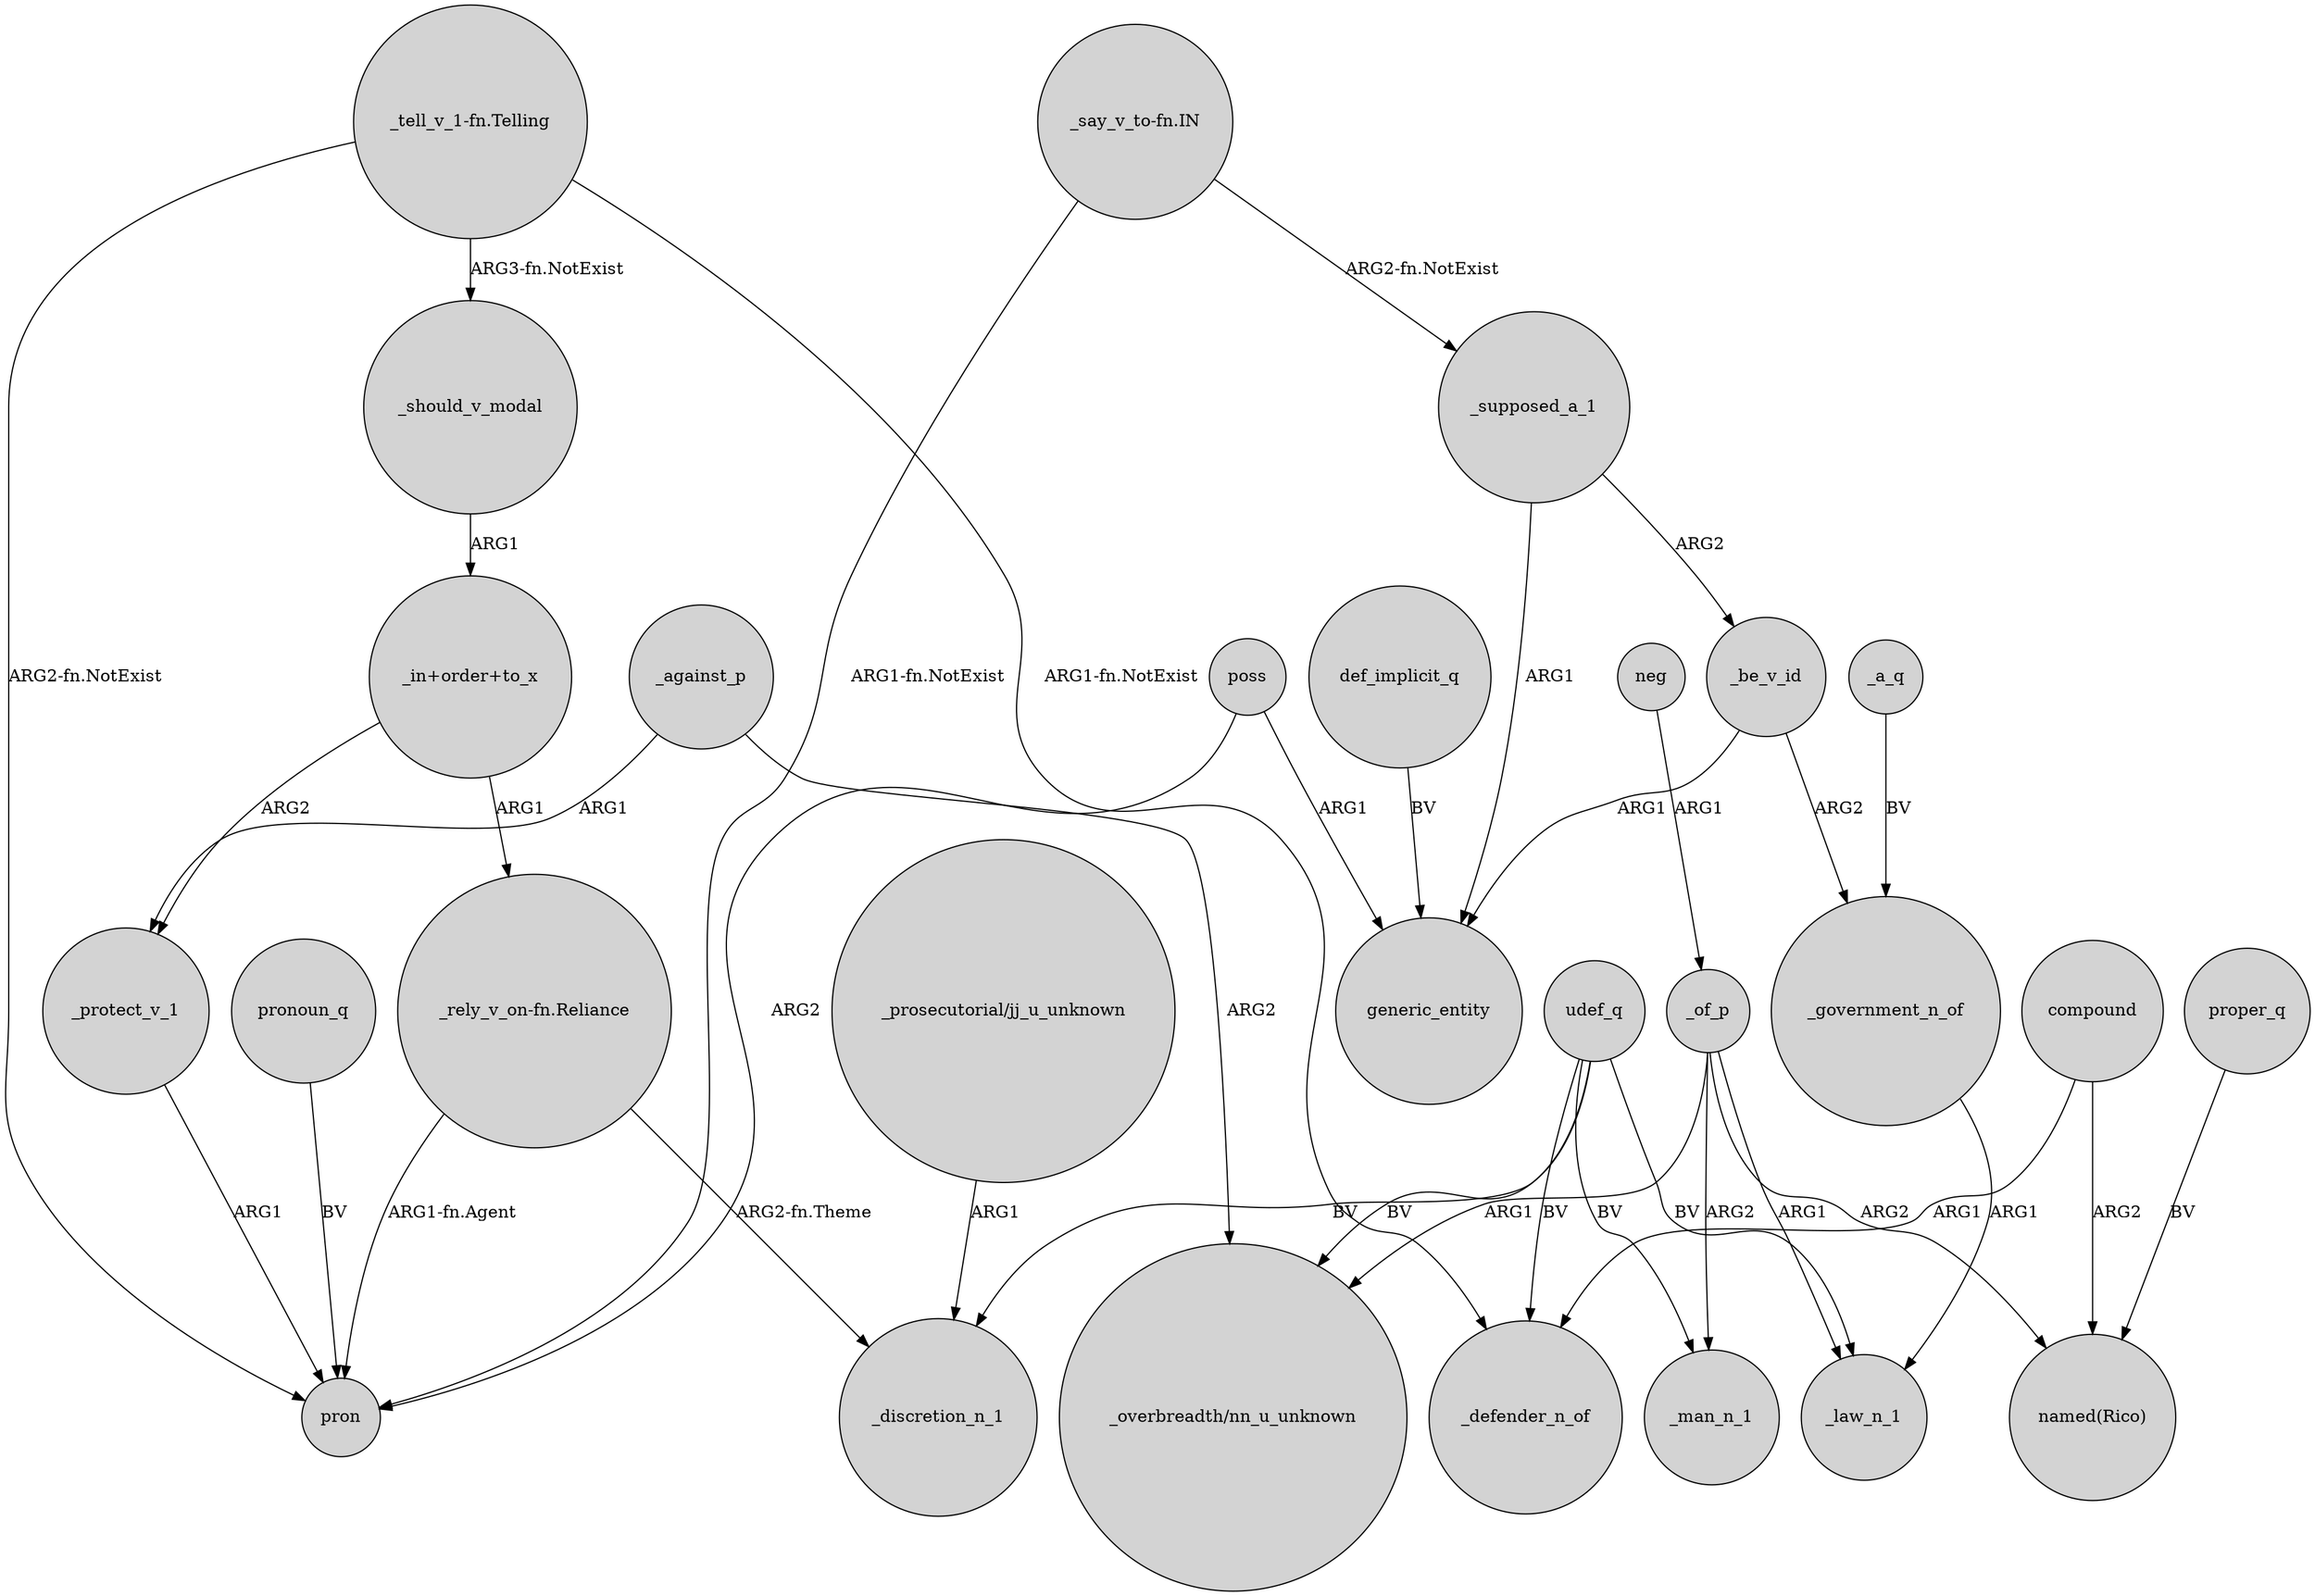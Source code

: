 digraph {
	node [shape=circle style=filled]
	"_in+order+to_x" -> "_rely_v_on-fn.Reliance" [label=ARG1]
	proper_q -> "named(Rico)" [label=BV]
	poss -> generic_entity [label=ARG1]
	poss -> pron [label=ARG2]
	"_in+order+to_x" -> _protect_v_1 [label=ARG2]
	compound -> "named(Rico)" [label=ARG2]
	udef_q -> _discretion_n_1 [label=BV]
	_of_p -> "_overbreadth/nn_u_unknown" [label=ARG1]
	_should_v_modal -> "_in+order+to_x" [label=ARG1]
	neg -> _of_p [label=ARG1]
	"_say_v_to-fn.IN" -> pron [label="ARG1-fn.NotExist"]
	"_rely_v_on-fn.Reliance" -> pron [label="ARG1-fn.Agent"]
	_against_p -> "_overbreadth/nn_u_unknown" [label=ARG2]
	_against_p -> _protect_v_1 [label=ARG1]
	_be_v_id -> generic_entity [label=ARG1]
	_be_v_id -> _government_n_of [label=ARG2]
	udef_q -> _law_n_1 [label=BV]
	_supposed_a_1 -> generic_entity [label=ARG1]
	compound -> _defender_n_of [label=ARG1]
	_of_p -> _law_n_1 [label=ARG1]
	_protect_v_1 -> pron [label=ARG1]
	pronoun_q -> pron [label=BV]
	udef_q -> _defender_n_of [label=BV]
	"_rely_v_on-fn.Reliance" -> _discretion_n_1 [label="ARG2-fn.Theme"]
	_of_p -> "named(Rico)" [label=ARG2]
	def_implicit_q -> generic_entity [label=BV]
	_of_p -> _man_n_1 [label=ARG2]
	"_tell_v_1-fn.Telling" -> pron [label="ARG2-fn.NotExist"]
	"_prosecutorial/jj_u_unknown" -> _discretion_n_1 [label=ARG1]
	"_tell_v_1-fn.Telling" -> _defender_n_of [label="ARG1-fn.NotExist"]
	udef_q -> _man_n_1 [label=BV]
	"_say_v_to-fn.IN" -> _supposed_a_1 [label="ARG2-fn.NotExist"]
	udef_q -> "_overbreadth/nn_u_unknown" [label=BV]
	_a_q -> _government_n_of [label=BV]
	_government_n_of -> _law_n_1 [label=ARG1]
	"_tell_v_1-fn.Telling" -> _should_v_modal [label="ARG3-fn.NotExist"]
	_supposed_a_1 -> _be_v_id [label=ARG2]
}
